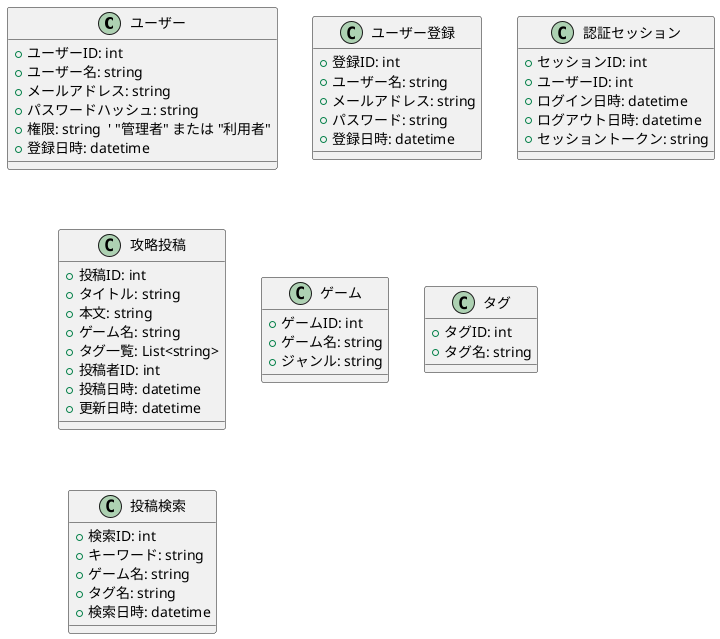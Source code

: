 @startuml
class ユーザー {
  +ユーザーID: int
  +ユーザー名: string
  +メールアドレス: string
  +パスワードハッシュ: string
  +権限: string  ' "管理者" または "利用者"
  +登録日時: datetime
}

class ユーザー登録 {
  +登録ID: int
  +ユーザー名: string
  +メールアドレス: string
  +パスワード: string
  +登録日時: datetime
}

class 認証セッション {
  +セッションID: int
  +ユーザーID: int
  +ログイン日時: datetime
  +ログアウト日時: datetime
  +セッショントークン: string
}

class 攻略投稿 {
  +投稿ID: int
  +タイトル: string
  +本文: string
  +ゲーム名: string
  +タグ一覧: List<string>
  +投稿者ID: int
  +投稿日時: datetime
  +更新日時: datetime
}

class ゲーム {
  +ゲームID: int
  +ゲーム名: string
  +ジャンル: string
}

class タグ {
  +タグID: int
  +タグ名: string
}

class 投稿検索 {
  +検索ID: int
  +キーワード: string
  +ゲーム名: string
  +タグ名: string
  +検索日時: datetime
}
@enduml